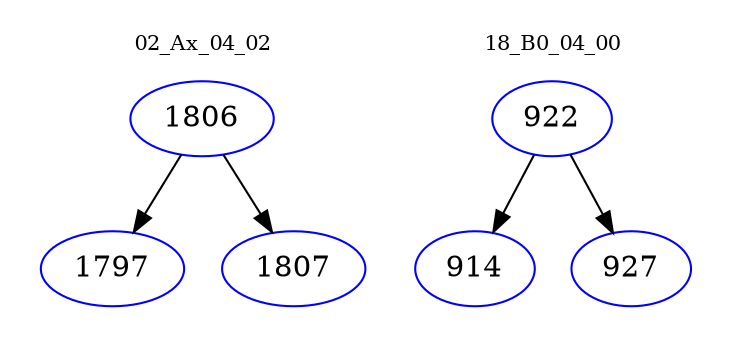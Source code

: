 digraph{
subgraph cluster_0 {
color = white
label = "02_Ax_04_02";
fontsize=10;
T0_1806 [label="1806", color="blue"]
T0_1806 -> T0_1797 [color="black"]
T0_1797 [label="1797", color="blue"]
T0_1806 -> T0_1807 [color="black"]
T0_1807 [label="1807", color="blue"]
}
subgraph cluster_1 {
color = white
label = "18_B0_04_00";
fontsize=10;
T1_922 [label="922", color="blue"]
T1_922 -> T1_914 [color="black"]
T1_914 [label="914", color="blue"]
T1_922 -> T1_927 [color="black"]
T1_927 [label="927", color="blue"]
}
}

